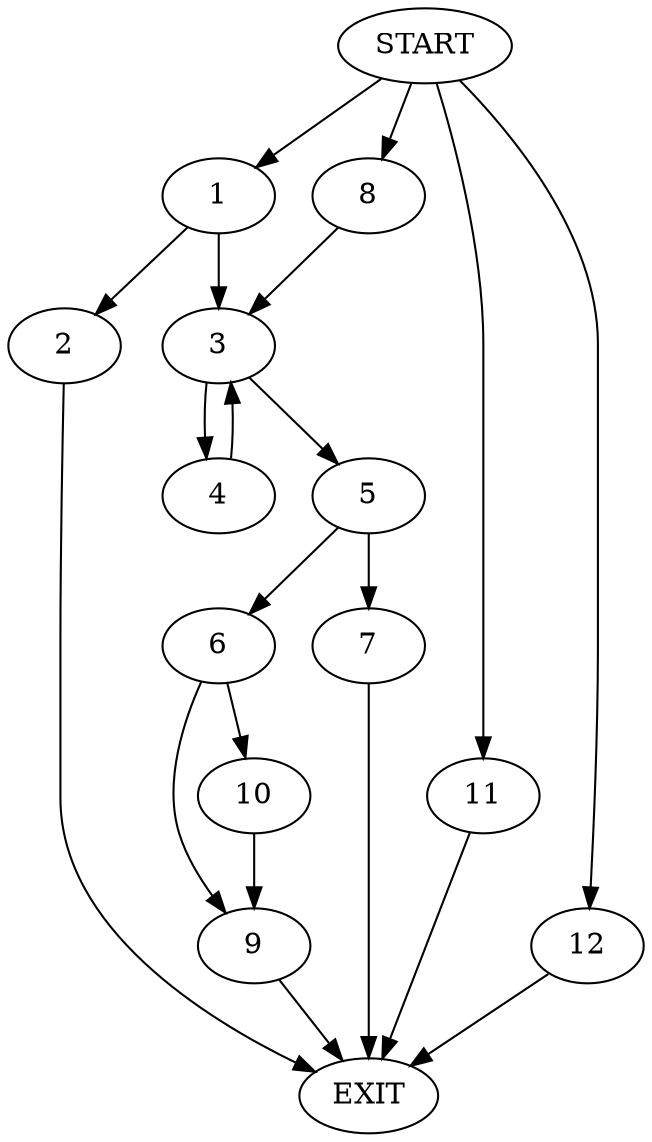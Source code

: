 digraph {
0 [label="START"]
13 [label="EXIT"]
0 -> 1
1 -> 2
1 -> 3
2 -> 13
3 -> 4
3 -> 5
5 -> 6
5 -> 7
4 -> 3
0 -> 8
8 -> 3
7 -> 13
6 -> 9
6 -> 10
9 -> 13
10 -> 9
0 -> 11
11 -> 13
0 -> 12
12 -> 13
}
